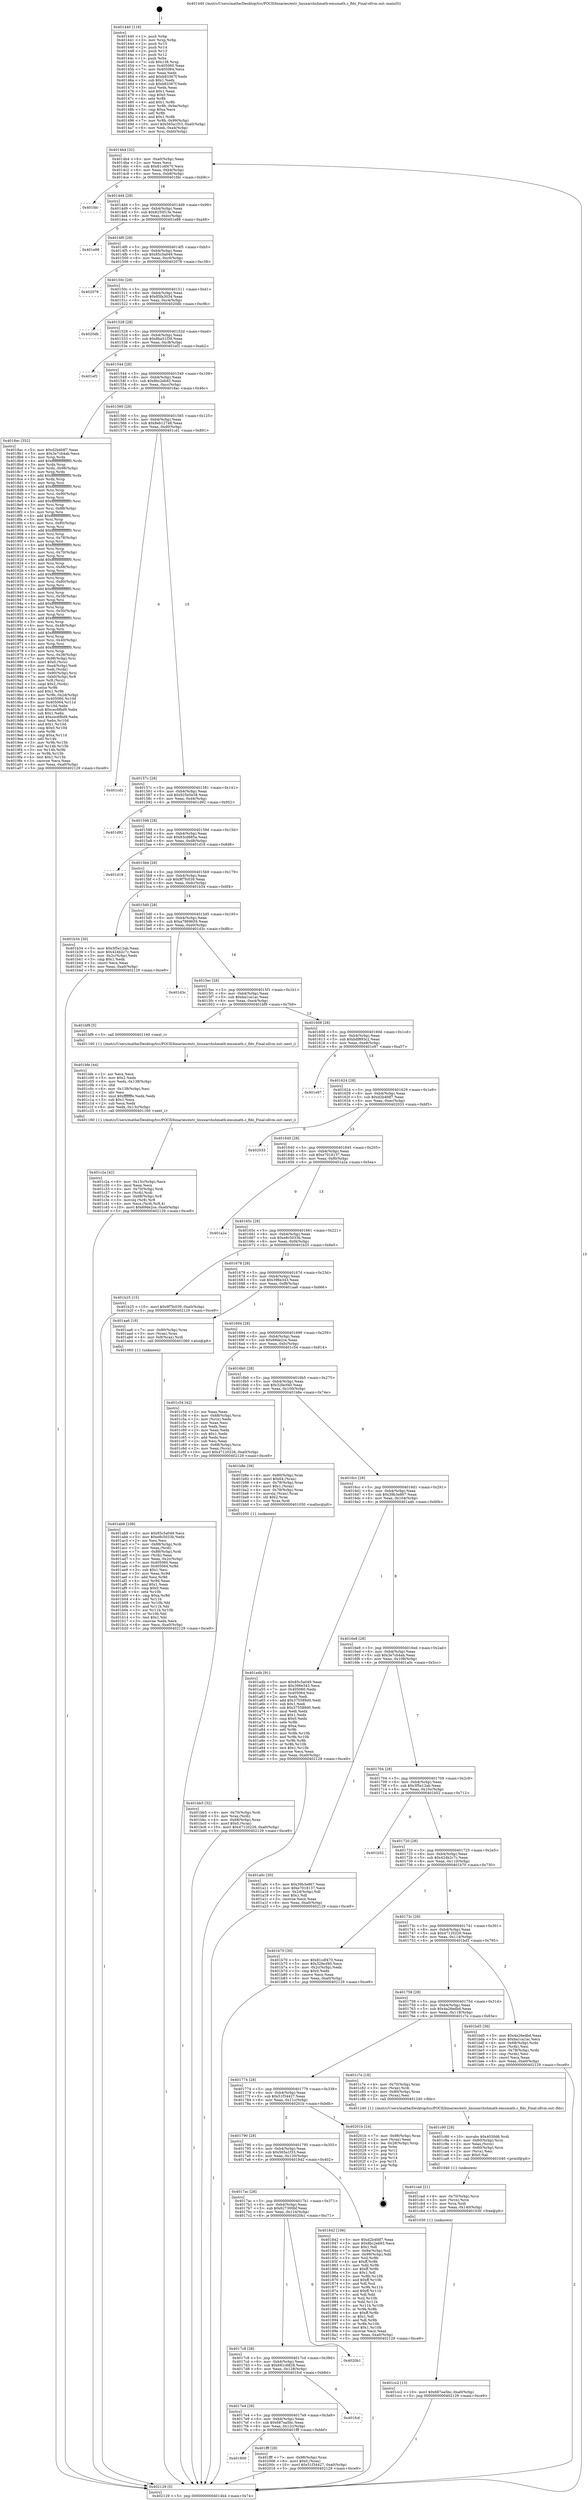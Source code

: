 digraph "0x401440" {
  label = "0x401440 (/mnt/c/Users/mathe/Desktop/tcc/POCII/binaries/extr_linuxarchshmath-emumath.c_flds_Final-ollvm.out::main(0))"
  labelloc = "t"
  node[shape=record]

  Entry [label="",width=0.3,height=0.3,shape=circle,fillcolor=black,style=filled]
  "0x4014b4" [label="{
     0x4014b4 [32]\l
     | [instrs]\l
     &nbsp;&nbsp;0x4014b4 \<+6\>: mov -0xa0(%rbp),%eax\l
     &nbsp;&nbsp;0x4014ba \<+2\>: mov %eax,%ecx\l
     &nbsp;&nbsp;0x4014bc \<+6\>: sub $0x81cdf470,%ecx\l
     &nbsp;&nbsp;0x4014c2 \<+6\>: mov %eax,-0xb4(%rbp)\l
     &nbsp;&nbsp;0x4014c8 \<+6\>: mov %ecx,-0xb8(%rbp)\l
     &nbsp;&nbsp;0x4014ce \<+6\>: je 0000000000401fdc \<main+0xb9c\>\l
  }"]
  "0x401fdc" [label="{
     0x401fdc\l
  }", style=dashed]
  "0x4014d4" [label="{
     0x4014d4 [28]\l
     | [instrs]\l
     &nbsp;&nbsp;0x4014d4 \<+5\>: jmp 00000000004014d9 \<main+0x99\>\l
     &nbsp;&nbsp;0x4014d9 \<+6\>: mov -0xb4(%rbp),%eax\l
     &nbsp;&nbsp;0x4014df \<+5\>: sub $0x8250f13e,%eax\l
     &nbsp;&nbsp;0x4014e4 \<+6\>: mov %eax,-0xbc(%rbp)\l
     &nbsp;&nbsp;0x4014ea \<+6\>: je 0000000000401e88 \<main+0xa48\>\l
  }"]
  Exit [label="",width=0.3,height=0.3,shape=circle,fillcolor=black,style=filled,peripheries=2]
  "0x401e88" [label="{
     0x401e88\l
  }", style=dashed]
  "0x4014f0" [label="{
     0x4014f0 [28]\l
     | [instrs]\l
     &nbsp;&nbsp;0x4014f0 \<+5\>: jmp 00000000004014f5 \<main+0xb5\>\l
     &nbsp;&nbsp;0x4014f5 \<+6\>: mov -0xb4(%rbp),%eax\l
     &nbsp;&nbsp;0x4014fb \<+5\>: sub $0x85c5a049,%eax\l
     &nbsp;&nbsp;0x401500 \<+6\>: mov %eax,-0xc0(%rbp)\l
     &nbsp;&nbsp;0x401506 \<+6\>: je 0000000000402078 \<main+0xc38\>\l
  }"]
  "0x401800" [label="{
     0x401800\l
  }", style=dashed]
  "0x402078" [label="{
     0x402078\l
  }", style=dashed]
  "0x40150c" [label="{
     0x40150c [28]\l
     | [instrs]\l
     &nbsp;&nbsp;0x40150c \<+5\>: jmp 0000000000401511 \<main+0xd1\>\l
     &nbsp;&nbsp;0x401511 \<+6\>: mov -0xb4(%rbp),%eax\l
     &nbsp;&nbsp;0x401517 \<+5\>: sub $0x85fa3034,%eax\l
     &nbsp;&nbsp;0x40151c \<+6\>: mov %eax,-0xc4(%rbp)\l
     &nbsp;&nbsp;0x401522 \<+6\>: je 00000000004020db \<main+0xc9b\>\l
  }"]
  "0x401fff" [label="{
     0x401fff [28]\l
     | [instrs]\l
     &nbsp;&nbsp;0x401fff \<+7\>: mov -0x98(%rbp),%rax\l
     &nbsp;&nbsp;0x402006 \<+6\>: movl $0x0,(%rax)\l
     &nbsp;&nbsp;0x40200c \<+10\>: movl $0x51f34427,-0xa0(%rbp)\l
     &nbsp;&nbsp;0x402016 \<+5\>: jmp 0000000000402129 \<main+0xce9\>\l
  }"]
  "0x4020db" [label="{
     0x4020db\l
  }", style=dashed]
  "0x401528" [label="{
     0x401528 [28]\l
     | [instrs]\l
     &nbsp;&nbsp;0x401528 \<+5\>: jmp 000000000040152d \<main+0xed\>\l
     &nbsp;&nbsp;0x40152d \<+6\>: mov -0xb4(%rbp),%eax\l
     &nbsp;&nbsp;0x401533 \<+5\>: sub $0x8ba51f39,%eax\l
     &nbsp;&nbsp;0x401538 \<+6\>: mov %eax,-0xc8(%rbp)\l
     &nbsp;&nbsp;0x40153e \<+6\>: je 0000000000401ef2 \<main+0xab2\>\l
  }"]
  "0x4017e4" [label="{
     0x4017e4 [28]\l
     | [instrs]\l
     &nbsp;&nbsp;0x4017e4 \<+5\>: jmp 00000000004017e9 \<main+0x3a9\>\l
     &nbsp;&nbsp;0x4017e9 \<+6\>: mov -0xb4(%rbp),%eax\l
     &nbsp;&nbsp;0x4017ef \<+5\>: sub $0x687ea5bc,%eax\l
     &nbsp;&nbsp;0x4017f4 \<+6\>: mov %eax,-0x12c(%rbp)\l
     &nbsp;&nbsp;0x4017fa \<+6\>: je 0000000000401fff \<main+0xbbf\>\l
  }"]
  "0x401ef2" [label="{
     0x401ef2\l
  }", style=dashed]
  "0x401544" [label="{
     0x401544 [28]\l
     | [instrs]\l
     &nbsp;&nbsp;0x401544 \<+5\>: jmp 0000000000401549 \<main+0x109\>\l
     &nbsp;&nbsp;0x401549 \<+6\>: mov -0xb4(%rbp),%eax\l
     &nbsp;&nbsp;0x40154f \<+5\>: sub $0x8bc2eb93,%eax\l
     &nbsp;&nbsp;0x401554 \<+6\>: mov %eax,-0xcc(%rbp)\l
     &nbsp;&nbsp;0x40155a \<+6\>: je 00000000004018ac \<main+0x46c\>\l
  }"]
  "0x401fcd" [label="{
     0x401fcd\l
  }", style=dashed]
  "0x4018ac" [label="{
     0x4018ac [352]\l
     | [instrs]\l
     &nbsp;&nbsp;0x4018ac \<+5\>: mov $0xd2b4fdf7,%eax\l
     &nbsp;&nbsp;0x4018b1 \<+5\>: mov $0x3e7cb4ab,%ecx\l
     &nbsp;&nbsp;0x4018b6 \<+3\>: mov %rsp,%rdx\l
     &nbsp;&nbsp;0x4018b9 \<+4\>: add $0xfffffffffffffff0,%rdx\l
     &nbsp;&nbsp;0x4018bd \<+3\>: mov %rdx,%rsp\l
     &nbsp;&nbsp;0x4018c0 \<+7\>: mov %rdx,-0x98(%rbp)\l
     &nbsp;&nbsp;0x4018c7 \<+3\>: mov %rsp,%rdx\l
     &nbsp;&nbsp;0x4018ca \<+4\>: add $0xfffffffffffffff0,%rdx\l
     &nbsp;&nbsp;0x4018ce \<+3\>: mov %rdx,%rsp\l
     &nbsp;&nbsp;0x4018d1 \<+3\>: mov %rsp,%rsi\l
     &nbsp;&nbsp;0x4018d4 \<+4\>: add $0xfffffffffffffff0,%rsi\l
     &nbsp;&nbsp;0x4018d8 \<+3\>: mov %rsi,%rsp\l
     &nbsp;&nbsp;0x4018db \<+7\>: mov %rsi,-0x90(%rbp)\l
     &nbsp;&nbsp;0x4018e2 \<+3\>: mov %rsp,%rsi\l
     &nbsp;&nbsp;0x4018e5 \<+4\>: add $0xfffffffffffffff0,%rsi\l
     &nbsp;&nbsp;0x4018e9 \<+3\>: mov %rsi,%rsp\l
     &nbsp;&nbsp;0x4018ec \<+7\>: mov %rsi,-0x88(%rbp)\l
     &nbsp;&nbsp;0x4018f3 \<+3\>: mov %rsp,%rsi\l
     &nbsp;&nbsp;0x4018f6 \<+4\>: add $0xfffffffffffffff0,%rsi\l
     &nbsp;&nbsp;0x4018fa \<+3\>: mov %rsi,%rsp\l
     &nbsp;&nbsp;0x4018fd \<+4\>: mov %rsi,-0x80(%rbp)\l
     &nbsp;&nbsp;0x401901 \<+3\>: mov %rsp,%rsi\l
     &nbsp;&nbsp;0x401904 \<+4\>: add $0xfffffffffffffff0,%rsi\l
     &nbsp;&nbsp;0x401908 \<+3\>: mov %rsi,%rsp\l
     &nbsp;&nbsp;0x40190b \<+4\>: mov %rsi,-0x78(%rbp)\l
     &nbsp;&nbsp;0x40190f \<+3\>: mov %rsp,%rsi\l
     &nbsp;&nbsp;0x401912 \<+4\>: add $0xfffffffffffffff0,%rsi\l
     &nbsp;&nbsp;0x401916 \<+3\>: mov %rsi,%rsp\l
     &nbsp;&nbsp;0x401919 \<+4\>: mov %rsi,-0x70(%rbp)\l
     &nbsp;&nbsp;0x40191d \<+3\>: mov %rsp,%rsi\l
     &nbsp;&nbsp;0x401920 \<+4\>: add $0xfffffffffffffff0,%rsi\l
     &nbsp;&nbsp;0x401924 \<+3\>: mov %rsi,%rsp\l
     &nbsp;&nbsp;0x401927 \<+4\>: mov %rsi,-0x68(%rbp)\l
     &nbsp;&nbsp;0x40192b \<+3\>: mov %rsp,%rsi\l
     &nbsp;&nbsp;0x40192e \<+4\>: add $0xfffffffffffffff0,%rsi\l
     &nbsp;&nbsp;0x401932 \<+3\>: mov %rsi,%rsp\l
     &nbsp;&nbsp;0x401935 \<+4\>: mov %rsi,-0x60(%rbp)\l
     &nbsp;&nbsp;0x401939 \<+3\>: mov %rsp,%rsi\l
     &nbsp;&nbsp;0x40193c \<+4\>: add $0xfffffffffffffff0,%rsi\l
     &nbsp;&nbsp;0x401940 \<+3\>: mov %rsi,%rsp\l
     &nbsp;&nbsp;0x401943 \<+4\>: mov %rsi,-0x58(%rbp)\l
     &nbsp;&nbsp;0x401947 \<+3\>: mov %rsp,%rsi\l
     &nbsp;&nbsp;0x40194a \<+4\>: add $0xfffffffffffffff0,%rsi\l
     &nbsp;&nbsp;0x40194e \<+3\>: mov %rsi,%rsp\l
     &nbsp;&nbsp;0x401951 \<+4\>: mov %rsi,-0x50(%rbp)\l
     &nbsp;&nbsp;0x401955 \<+3\>: mov %rsp,%rsi\l
     &nbsp;&nbsp;0x401958 \<+4\>: add $0xfffffffffffffff0,%rsi\l
     &nbsp;&nbsp;0x40195c \<+3\>: mov %rsi,%rsp\l
     &nbsp;&nbsp;0x40195f \<+4\>: mov %rsi,-0x48(%rbp)\l
     &nbsp;&nbsp;0x401963 \<+3\>: mov %rsp,%rsi\l
     &nbsp;&nbsp;0x401966 \<+4\>: add $0xfffffffffffffff0,%rsi\l
     &nbsp;&nbsp;0x40196a \<+3\>: mov %rsi,%rsp\l
     &nbsp;&nbsp;0x40196d \<+4\>: mov %rsi,-0x40(%rbp)\l
     &nbsp;&nbsp;0x401971 \<+3\>: mov %rsp,%rsi\l
     &nbsp;&nbsp;0x401974 \<+4\>: add $0xfffffffffffffff0,%rsi\l
     &nbsp;&nbsp;0x401978 \<+3\>: mov %rsi,%rsp\l
     &nbsp;&nbsp;0x40197b \<+4\>: mov %rsi,-0x38(%rbp)\l
     &nbsp;&nbsp;0x40197f \<+7\>: mov -0x98(%rbp),%rsi\l
     &nbsp;&nbsp;0x401986 \<+6\>: movl $0x0,(%rsi)\l
     &nbsp;&nbsp;0x40198c \<+6\>: mov -0xa4(%rbp),%edi\l
     &nbsp;&nbsp;0x401992 \<+2\>: mov %edi,(%rdx)\l
     &nbsp;&nbsp;0x401994 \<+7\>: mov -0x90(%rbp),%rsi\l
     &nbsp;&nbsp;0x40199b \<+7\>: mov -0xb0(%rbp),%r8\l
     &nbsp;&nbsp;0x4019a2 \<+3\>: mov %r8,(%rsi)\l
     &nbsp;&nbsp;0x4019a5 \<+3\>: cmpl $0x2,(%rdx)\l
     &nbsp;&nbsp;0x4019a8 \<+4\>: setne %r9b\l
     &nbsp;&nbsp;0x4019ac \<+4\>: and $0x1,%r9b\l
     &nbsp;&nbsp;0x4019b0 \<+4\>: mov %r9b,-0x2d(%rbp)\l
     &nbsp;&nbsp;0x4019b4 \<+8\>: mov 0x405060,%r10d\l
     &nbsp;&nbsp;0x4019bc \<+8\>: mov 0x405064,%r11d\l
     &nbsp;&nbsp;0x4019c4 \<+3\>: mov %r10d,%ebx\l
     &nbsp;&nbsp;0x4019c7 \<+6\>: sub $0xcec6fbd9,%ebx\l
     &nbsp;&nbsp;0x4019cd \<+3\>: sub $0x1,%ebx\l
     &nbsp;&nbsp;0x4019d0 \<+6\>: add $0xcec6fbd9,%ebx\l
     &nbsp;&nbsp;0x4019d6 \<+4\>: imul %ebx,%r10d\l
     &nbsp;&nbsp;0x4019da \<+4\>: and $0x1,%r10d\l
     &nbsp;&nbsp;0x4019de \<+4\>: cmp $0x0,%r10d\l
     &nbsp;&nbsp;0x4019e2 \<+4\>: sete %r9b\l
     &nbsp;&nbsp;0x4019e6 \<+4\>: cmp $0xa,%r11d\l
     &nbsp;&nbsp;0x4019ea \<+4\>: setl %r14b\l
     &nbsp;&nbsp;0x4019ee \<+3\>: mov %r9b,%r15b\l
     &nbsp;&nbsp;0x4019f1 \<+3\>: and %r14b,%r15b\l
     &nbsp;&nbsp;0x4019f4 \<+3\>: xor %r14b,%r9b\l
     &nbsp;&nbsp;0x4019f7 \<+3\>: or %r9b,%r15b\l
     &nbsp;&nbsp;0x4019fa \<+4\>: test $0x1,%r15b\l
     &nbsp;&nbsp;0x4019fe \<+3\>: cmovne %ecx,%eax\l
     &nbsp;&nbsp;0x401a01 \<+6\>: mov %eax,-0xa0(%rbp)\l
     &nbsp;&nbsp;0x401a07 \<+5\>: jmp 0000000000402129 \<main+0xce9\>\l
  }"]
  "0x401560" [label="{
     0x401560 [28]\l
     | [instrs]\l
     &nbsp;&nbsp;0x401560 \<+5\>: jmp 0000000000401565 \<main+0x125\>\l
     &nbsp;&nbsp;0x401565 \<+6\>: mov -0xb4(%rbp),%eax\l
     &nbsp;&nbsp;0x40156b \<+5\>: sub $0x8eb12748,%eax\l
     &nbsp;&nbsp;0x401570 \<+6\>: mov %eax,-0xd0(%rbp)\l
     &nbsp;&nbsp;0x401576 \<+6\>: je 0000000000401cd1 \<main+0x891\>\l
  }"]
  "0x4017c8" [label="{
     0x4017c8 [28]\l
     | [instrs]\l
     &nbsp;&nbsp;0x4017c8 \<+5\>: jmp 00000000004017cd \<main+0x38d\>\l
     &nbsp;&nbsp;0x4017cd \<+6\>: mov -0xb4(%rbp),%eax\l
     &nbsp;&nbsp;0x4017d3 \<+5\>: sub $0x681c6828,%eax\l
     &nbsp;&nbsp;0x4017d8 \<+6\>: mov %eax,-0x128(%rbp)\l
     &nbsp;&nbsp;0x4017de \<+6\>: je 0000000000401fcd \<main+0xb8d\>\l
  }"]
  "0x401cd1" [label="{
     0x401cd1\l
  }", style=dashed]
  "0x40157c" [label="{
     0x40157c [28]\l
     | [instrs]\l
     &nbsp;&nbsp;0x40157c \<+5\>: jmp 0000000000401581 \<main+0x141\>\l
     &nbsp;&nbsp;0x401581 \<+6\>: mov -0xb4(%rbp),%eax\l
     &nbsp;&nbsp;0x401587 \<+5\>: sub $0x925e5e38,%eax\l
     &nbsp;&nbsp;0x40158c \<+6\>: mov %eax,-0xd4(%rbp)\l
     &nbsp;&nbsp;0x401592 \<+6\>: je 0000000000401d92 \<main+0x952\>\l
  }"]
  "0x4020b1" [label="{
     0x4020b1\l
  }", style=dashed]
  "0x401d92" [label="{
     0x401d92\l
  }", style=dashed]
  "0x401598" [label="{
     0x401598 [28]\l
     | [instrs]\l
     &nbsp;&nbsp;0x401598 \<+5\>: jmp 000000000040159d \<main+0x15d\>\l
     &nbsp;&nbsp;0x40159d \<+6\>: mov -0xb4(%rbp),%eax\l
     &nbsp;&nbsp;0x4015a3 \<+5\>: sub $0x93cd885a,%eax\l
     &nbsp;&nbsp;0x4015a8 \<+6\>: mov %eax,-0xd8(%rbp)\l
     &nbsp;&nbsp;0x4015ae \<+6\>: je 0000000000401d18 \<main+0x8d8\>\l
  }"]
  "0x401cc2" [label="{
     0x401cc2 [15]\l
     | [instrs]\l
     &nbsp;&nbsp;0x401cc2 \<+10\>: movl $0x687ea5bc,-0xa0(%rbp)\l
     &nbsp;&nbsp;0x401ccc \<+5\>: jmp 0000000000402129 \<main+0xce9\>\l
  }"]
  "0x401d18" [label="{
     0x401d18\l
  }", style=dashed]
  "0x4015b4" [label="{
     0x4015b4 [28]\l
     | [instrs]\l
     &nbsp;&nbsp;0x4015b4 \<+5\>: jmp 00000000004015b9 \<main+0x179\>\l
     &nbsp;&nbsp;0x4015b9 \<+6\>: mov -0xb4(%rbp),%eax\l
     &nbsp;&nbsp;0x4015bf \<+5\>: sub $0x9f7fc039,%eax\l
     &nbsp;&nbsp;0x4015c4 \<+6\>: mov %eax,-0xdc(%rbp)\l
     &nbsp;&nbsp;0x4015ca \<+6\>: je 0000000000401b34 \<main+0x6f4\>\l
  }"]
  "0x401cad" [label="{
     0x401cad [21]\l
     | [instrs]\l
     &nbsp;&nbsp;0x401cad \<+4\>: mov -0x70(%rbp),%rcx\l
     &nbsp;&nbsp;0x401cb1 \<+3\>: mov (%rcx),%rcx\l
     &nbsp;&nbsp;0x401cb4 \<+3\>: mov %rcx,%rdi\l
     &nbsp;&nbsp;0x401cb7 \<+6\>: mov %eax,-0x140(%rbp)\l
     &nbsp;&nbsp;0x401cbd \<+5\>: call 0000000000401030 \<free@plt\>\l
     | [calls]\l
     &nbsp;&nbsp;0x401030 \{1\} (unknown)\l
  }"]
  "0x401b34" [label="{
     0x401b34 [30]\l
     | [instrs]\l
     &nbsp;&nbsp;0x401b34 \<+5\>: mov $0x3f5e12ab,%eax\l
     &nbsp;&nbsp;0x401b39 \<+5\>: mov $0x424b2c7c,%ecx\l
     &nbsp;&nbsp;0x401b3e \<+3\>: mov -0x2c(%rbp),%edx\l
     &nbsp;&nbsp;0x401b41 \<+3\>: cmp $0x1,%edx\l
     &nbsp;&nbsp;0x401b44 \<+3\>: cmovl %ecx,%eax\l
     &nbsp;&nbsp;0x401b47 \<+6\>: mov %eax,-0xa0(%rbp)\l
     &nbsp;&nbsp;0x401b4d \<+5\>: jmp 0000000000402129 \<main+0xce9\>\l
  }"]
  "0x4015d0" [label="{
     0x4015d0 [28]\l
     | [instrs]\l
     &nbsp;&nbsp;0x4015d0 \<+5\>: jmp 00000000004015d5 \<main+0x195\>\l
     &nbsp;&nbsp;0x4015d5 \<+6\>: mov -0xb4(%rbp),%eax\l
     &nbsp;&nbsp;0x4015db \<+5\>: sub $0xa7869659,%eax\l
     &nbsp;&nbsp;0x4015e0 \<+6\>: mov %eax,-0xe0(%rbp)\l
     &nbsp;&nbsp;0x4015e6 \<+6\>: je 0000000000401d3c \<main+0x8fc\>\l
  }"]
  "0x401c90" [label="{
     0x401c90 [29]\l
     | [instrs]\l
     &nbsp;&nbsp;0x401c90 \<+10\>: movabs $0x4030d6,%rdi\l
     &nbsp;&nbsp;0x401c9a \<+4\>: mov -0x60(%rbp),%rcx\l
     &nbsp;&nbsp;0x401c9e \<+2\>: mov %eax,(%rcx)\l
     &nbsp;&nbsp;0x401ca0 \<+4\>: mov -0x60(%rbp),%rcx\l
     &nbsp;&nbsp;0x401ca4 \<+2\>: mov (%rcx),%esi\l
     &nbsp;&nbsp;0x401ca6 \<+2\>: mov $0x0,%al\l
     &nbsp;&nbsp;0x401ca8 \<+5\>: call 0000000000401040 \<printf@plt\>\l
     | [calls]\l
     &nbsp;&nbsp;0x401040 \{1\} (unknown)\l
  }"]
  "0x401d3c" [label="{
     0x401d3c\l
  }", style=dashed]
  "0x4015ec" [label="{
     0x4015ec [28]\l
     | [instrs]\l
     &nbsp;&nbsp;0x4015ec \<+5\>: jmp 00000000004015f1 \<main+0x1b1\>\l
     &nbsp;&nbsp;0x4015f1 \<+6\>: mov -0xb4(%rbp),%eax\l
     &nbsp;&nbsp;0x4015f7 \<+5\>: sub $0xba1ca1ac,%eax\l
     &nbsp;&nbsp;0x4015fc \<+6\>: mov %eax,-0xe4(%rbp)\l
     &nbsp;&nbsp;0x401602 \<+6\>: je 0000000000401bf9 \<main+0x7b9\>\l
  }"]
  "0x401c2a" [label="{
     0x401c2a [42]\l
     | [instrs]\l
     &nbsp;&nbsp;0x401c2a \<+6\>: mov -0x13c(%rbp),%ecx\l
     &nbsp;&nbsp;0x401c30 \<+3\>: imul %eax,%ecx\l
     &nbsp;&nbsp;0x401c33 \<+4\>: mov -0x70(%rbp),%rdi\l
     &nbsp;&nbsp;0x401c37 \<+3\>: mov (%rdi),%rdi\l
     &nbsp;&nbsp;0x401c3a \<+4\>: mov -0x68(%rbp),%r8\l
     &nbsp;&nbsp;0x401c3e \<+3\>: movslq (%r8),%r8\l
     &nbsp;&nbsp;0x401c41 \<+4\>: mov %ecx,(%rdi,%r8,4)\l
     &nbsp;&nbsp;0x401c45 \<+10\>: movl $0x69de2ce,-0xa0(%rbp)\l
     &nbsp;&nbsp;0x401c4f \<+5\>: jmp 0000000000402129 \<main+0xce9\>\l
  }"]
  "0x401bf9" [label="{
     0x401bf9 [5]\l
     | [instrs]\l
     &nbsp;&nbsp;0x401bf9 \<+5\>: call 0000000000401160 \<next_i\>\l
     | [calls]\l
     &nbsp;&nbsp;0x401160 \{1\} (/mnt/c/Users/mathe/Desktop/tcc/POCII/binaries/extr_linuxarchshmath-emumath.c_flds_Final-ollvm.out::next_i)\l
  }"]
  "0x401608" [label="{
     0x401608 [28]\l
     | [instrs]\l
     &nbsp;&nbsp;0x401608 \<+5\>: jmp 000000000040160d \<main+0x1cd\>\l
     &nbsp;&nbsp;0x40160d \<+6\>: mov -0xb4(%rbp),%eax\l
     &nbsp;&nbsp;0x401613 \<+5\>: sub $0xbdf893c2,%eax\l
     &nbsp;&nbsp;0x401618 \<+6\>: mov %eax,-0xe8(%rbp)\l
     &nbsp;&nbsp;0x40161e \<+6\>: je 0000000000401e97 \<main+0xa57\>\l
  }"]
  "0x401bfe" [label="{
     0x401bfe [44]\l
     | [instrs]\l
     &nbsp;&nbsp;0x401bfe \<+2\>: xor %ecx,%ecx\l
     &nbsp;&nbsp;0x401c00 \<+5\>: mov $0x2,%edx\l
     &nbsp;&nbsp;0x401c05 \<+6\>: mov %edx,-0x138(%rbp)\l
     &nbsp;&nbsp;0x401c0b \<+1\>: cltd\l
     &nbsp;&nbsp;0x401c0c \<+6\>: mov -0x138(%rbp),%esi\l
     &nbsp;&nbsp;0x401c12 \<+2\>: idiv %esi\l
     &nbsp;&nbsp;0x401c14 \<+6\>: imul $0xfffffffe,%edx,%edx\l
     &nbsp;&nbsp;0x401c1a \<+3\>: sub $0x1,%ecx\l
     &nbsp;&nbsp;0x401c1d \<+2\>: sub %ecx,%edx\l
     &nbsp;&nbsp;0x401c1f \<+6\>: mov %edx,-0x13c(%rbp)\l
     &nbsp;&nbsp;0x401c25 \<+5\>: call 0000000000401160 \<next_i\>\l
     | [calls]\l
     &nbsp;&nbsp;0x401160 \{1\} (/mnt/c/Users/mathe/Desktop/tcc/POCII/binaries/extr_linuxarchshmath-emumath.c_flds_Final-ollvm.out::next_i)\l
  }"]
  "0x401e97" [label="{
     0x401e97\l
  }", style=dashed]
  "0x401624" [label="{
     0x401624 [28]\l
     | [instrs]\l
     &nbsp;&nbsp;0x401624 \<+5\>: jmp 0000000000401629 \<main+0x1e9\>\l
     &nbsp;&nbsp;0x401629 \<+6\>: mov -0xb4(%rbp),%eax\l
     &nbsp;&nbsp;0x40162f \<+5\>: sub $0xd2b4fdf7,%eax\l
     &nbsp;&nbsp;0x401634 \<+6\>: mov %eax,-0xec(%rbp)\l
     &nbsp;&nbsp;0x40163a \<+6\>: je 0000000000402033 \<main+0xbf3\>\l
  }"]
  "0x401bb5" [label="{
     0x401bb5 [32]\l
     | [instrs]\l
     &nbsp;&nbsp;0x401bb5 \<+4\>: mov -0x70(%rbp),%rdi\l
     &nbsp;&nbsp;0x401bb9 \<+3\>: mov %rax,(%rdi)\l
     &nbsp;&nbsp;0x401bbc \<+4\>: mov -0x68(%rbp),%rax\l
     &nbsp;&nbsp;0x401bc0 \<+6\>: movl $0x0,(%rax)\l
     &nbsp;&nbsp;0x401bc6 \<+10\>: movl $0x47120226,-0xa0(%rbp)\l
     &nbsp;&nbsp;0x401bd0 \<+5\>: jmp 0000000000402129 \<main+0xce9\>\l
  }"]
  "0x402033" [label="{
     0x402033\l
  }", style=dashed]
  "0x401640" [label="{
     0x401640 [28]\l
     | [instrs]\l
     &nbsp;&nbsp;0x401640 \<+5\>: jmp 0000000000401645 \<main+0x205\>\l
     &nbsp;&nbsp;0x401645 \<+6\>: mov -0xb4(%rbp),%eax\l
     &nbsp;&nbsp;0x40164b \<+5\>: sub $0xe7018137,%eax\l
     &nbsp;&nbsp;0x401650 \<+6\>: mov %eax,-0xf0(%rbp)\l
     &nbsp;&nbsp;0x401656 \<+6\>: je 0000000000401a2a \<main+0x5ea\>\l
  }"]
  "0x401ab9" [label="{
     0x401ab9 [108]\l
     | [instrs]\l
     &nbsp;&nbsp;0x401ab9 \<+5\>: mov $0x85c5a049,%ecx\l
     &nbsp;&nbsp;0x401abe \<+5\>: mov $0xe8c5033b,%edx\l
     &nbsp;&nbsp;0x401ac3 \<+2\>: xor %esi,%esi\l
     &nbsp;&nbsp;0x401ac5 \<+7\>: mov -0x88(%rbp),%rdi\l
     &nbsp;&nbsp;0x401acc \<+2\>: mov %eax,(%rdi)\l
     &nbsp;&nbsp;0x401ace \<+7\>: mov -0x88(%rbp),%rdi\l
     &nbsp;&nbsp;0x401ad5 \<+2\>: mov (%rdi),%eax\l
     &nbsp;&nbsp;0x401ad7 \<+3\>: mov %eax,-0x2c(%rbp)\l
     &nbsp;&nbsp;0x401ada \<+7\>: mov 0x405060,%eax\l
     &nbsp;&nbsp;0x401ae1 \<+8\>: mov 0x405064,%r8d\l
     &nbsp;&nbsp;0x401ae9 \<+3\>: sub $0x1,%esi\l
     &nbsp;&nbsp;0x401aec \<+3\>: mov %eax,%r9d\l
     &nbsp;&nbsp;0x401aef \<+3\>: add %esi,%r9d\l
     &nbsp;&nbsp;0x401af2 \<+4\>: imul %r9d,%eax\l
     &nbsp;&nbsp;0x401af6 \<+3\>: and $0x1,%eax\l
     &nbsp;&nbsp;0x401af9 \<+3\>: cmp $0x0,%eax\l
     &nbsp;&nbsp;0x401afc \<+4\>: sete %r10b\l
     &nbsp;&nbsp;0x401b00 \<+4\>: cmp $0xa,%r8d\l
     &nbsp;&nbsp;0x401b04 \<+4\>: setl %r11b\l
     &nbsp;&nbsp;0x401b08 \<+3\>: mov %r10b,%bl\l
     &nbsp;&nbsp;0x401b0b \<+3\>: and %r11b,%bl\l
     &nbsp;&nbsp;0x401b0e \<+3\>: xor %r11b,%r10b\l
     &nbsp;&nbsp;0x401b11 \<+3\>: or %r10b,%bl\l
     &nbsp;&nbsp;0x401b14 \<+3\>: test $0x1,%bl\l
     &nbsp;&nbsp;0x401b17 \<+3\>: cmovne %edx,%ecx\l
     &nbsp;&nbsp;0x401b1a \<+6\>: mov %ecx,-0xa0(%rbp)\l
     &nbsp;&nbsp;0x401b20 \<+5\>: jmp 0000000000402129 \<main+0xce9\>\l
  }"]
  "0x401a2a" [label="{
     0x401a2a\l
  }", style=dashed]
  "0x40165c" [label="{
     0x40165c [28]\l
     | [instrs]\l
     &nbsp;&nbsp;0x40165c \<+5\>: jmp 0000000000401661 \<main+0x221\>\l
     &nbsp;&nbsp;0x401661 \<+6\>: mov -0xb4(%rbp),%eax\l
     &nbsp;&nbsp;0x401667 \<+5\>: sub $0xe8c5033b,%eax\l
     &nbsp;&nbsp;0x40166c \<+6\>: mov %eax,-0xf4(%rbp)\l
     &nbsp;&nbsp;0x401672 \<+6\>: je 0000000000401b25 \<main+0x6e5\>\l
  }"]
  "0x401440" [label="{
     0x401440 [116]\l
     | [instrs]\l
     &nbsp;&nbsp;0x401440 \<+1\>: push %rbp\l
     &nbsp;&nbsp;0x401441 \<+3\>: mov %rsp,%rbp\l
     &nbsp;&nbsp;0x401444 \<+2\>: push %r15\l
     &nbsp;&nbsp;0x401446 \<+2\>: push %r14\l
     &nbsp;&nbsp;0x401448 \<+2\>: push %r13\l
     &nbsp;&nbsp;0x40144a \<+2\>: push %r12\l
     &nbsp;&nbsp;0x40144c \<+1\>: push %rbx\l
     &nbsp;&nbsp;0x40144d \<+7\>: sub $0x138,%rsp\l
     &nbsp;&nbsp;0x401454 \<+7\>: mov 0x405060,%eax\l
     &nbsp;&nbsp;0x40145b \<+7\>: mov 0x405064,%ecx\l
     &nbsp;&nbsp;0x401462 \<+2\>: mov %eax,%edx\l
     &nbsp;&nbsp;0x401464 \<+6\>: add $0xb83367f,%edx\l
     &nbsp;&nbsp;0x40146a \<+3\>: sub $0x1,%edx\l
     &nbsp;&nbsp;0x40146d \<+6\>: sub $0xb83367f,%edx\l
     &nbsp;&nbsp;0x401473 \<+3\>: imul %edx,%eax\l
     &nbsp;&nbsp;0x401476 \<+3\>: and $0x1,%eax\l
     &nbsp;&nbsp;0x401479 \<+3\>: cmp $0x0,%eax\l
     &nbsp;&nbsp;0x40147c \<+4\>: sete %r8b\l
     &nbsp;&nbsp;0x401480 \<+4\>: and $0x1,%r8b\l
     &nbsp;&nbsp;0x401484 \<+7\>: mov %r8b,-0x9a(%rbp)\l
     &nbsp;&nbsp;0x40148b \<+3\>: cmp $0xa,%ecx\l
     &nbsp;&nbsp;0x40148e \<+4\>: setl %r8b\l
     &nbsp;&nbsp;0x401492 \<+4\>: and $0x1,%r8b\l
     &nbsp;&nbsp;0x401496 \<+7\>: mov %r8b,-0x99(%rbp)\l
     &nbsp;&nbsp;0x40149d \<+10\>: movl $0x565a1f33,-0xa0(%rbp)\l
     &nbsp;&nbsp;0x4014a7 \<+6\>: mov %edi,-0xa4(%rbp)\l
     &nbsp;&nbsp;0x4014ad \<+7\>: mov %rsi,-0xb0(%rbp)\l
  }"]
  "0x401b25" [label="{
     0x401b25 [15]\l
     | [instrs]\l
     &nbsp;&nbsp;0x401b25 \<+10\>: movl $0x9f7fc039,-0xa0(%rbp)\l
     &nbsp;&nbsp;0x401b2f \<+5\>: jmp 0000000000402129 \<main+0xce9\>\l
  }"]
  "0x401678" [label="{
     0x401678 [28]\l
     | [instrs]\l
     &nbsp;&nbsp;0x401678 \<+5\>: jmp 000000000040167d \<main+0x23d\>\l
     &nbsp;&nbsp;0x40167d \<+6\>: mov -0xb4(%rbp),%eax\l
     &nbsp;&nbsp;0x401683 \<+5\>: sub $0x396e343,%eax\l
     &nbsp;&nbsp;0x401688 \<+6\>: mov %eax,-0xf8(%rbp)\l
     &nbsp;&nbsp;0x40168e \<+6\>: je 0000000000401aa6 \<main+0x666\>\l
  }"]
  "0x402129" [label="{
     0x402129 [5]\l
     | [instrs]\l
     &nbsp;&nbsp;0x402129 \<+5\>: jmp 00000000004014b4 \<main+0x74\>\l
  }"]
  "0x401aa6" [label="{
     0x401aa6 [19]\l
     | [instrs]\l
     &nbsp;&nbsp;0x401aa6 \<+7\>: mov -0x90(%rbp),%rax\l
     &nbsp;&nbsp;0x401aad \<+3\>: mov (%rax),%rax\l
     &nbsp;&nbsp;0x401ab0 \<+4\>: mov 0x8(%rax),%rdi\l
     &nbsp;&nbsp;0x401ab4 \<+5\>: call 0000000000401060 \<atoi@plt\>\l
     | [calls]\l
     &nbsp;&nbsp;0x401060 \{1\} (unknown)\l
  }"]
  "0x401694" [label="{
     0x401694 [28]\l
     | [instrs]\l
     &nbsp;&nbsp;0x401694 \<+5\>: jmp 0000000000401699 \<main+0x259\>\l
     &nbsp;&nbsp;0x401699 \<+6\>: mov -0xb4(%rbp),%eax\l
     &nbsp;&nbsp;0x40169f \<+5\>: sub $0x69de2ce,%eax\l
     &nbsp;&nbsp;0x4016a4 \<+6\>: mov %eax,-0xfc(%rbp)\l
     &nbsp;&nbsp;0x4016aa \<+6\>: je 0000000000401c54 \<main+0x814\>\l
  }"]
  "0x4017ac" [label="{
     0x4017ac [28]\l
     | [instrs]\l
     &nbsp;&nbsp;0x4017ac \<+5\>: jmp 00000000004017b1 \<main+0x371\>\l
     &nbsp;&nbsp;0x4017b1 \<+6\>: mov -0xb4(%rbp),%eax\l
     &nbsp;&nbsp;0x4017b7 \<+5\>: sub $0x627300bf,%eax\l
     &nbsp;&nbsp;0x4017bc \<+6\>: mov %eax,-0x124(%rbp)\l
     &nbsp;&nbsp;0x4017c2 \<+6\>: je 00000000004020b1 \<main+0xc71\>\l
  }"]
  "0x401c54" [label="{
     0x401c54 [42]\l
     | [instrs]\l
     &nbsp;&nbsp;0x401c54 \<+2\>: xor %eax,%eax\l
     &nbsp;&nbsp;0x401c56 \<+4\>: mov -0x68(%rbp),%rcx\l
     &nbsp;&nbsp;0x401c5a \<+2\>: mov (%rcx),%edx\l
     &nbsp;&nbsp;0x401c5c \<+2\>: mov %eax,%esi\l
     &nbsp;&nbsp;0x401c5e \<+2\>: sub %edx,%esi\l
     &nbsp;&nbsp;0x401c60 \<+2\>: mov %eax,%edx\l
     &nbsp;&nbsp;0x401c62 \<+3\>: sub $0x1,%edx\l
     &nbsp;&nbsp;0x401c65 \<+2\>: add %edx,%esi\l
     &nbsp;&nbsp;0x401c67 \<+2\>: sub %esi,%eax\l
     &nbsp;&nbsp;0x401c69 \<+4\>: mov -0x68(%rbp),%rcx\l
     &nbsp;&nbsp;0x401c6d \<+2\>: mov %eax,(%rcx)\l
     &nbsp;&nbsp;0x401c6f \<+10\>: movl $0x47120226,-0xa0(%rbp)\l
     &nbsp;&nbsp;0x401c79 \<+5\>: jmp 0000000000402129 \<main+0xce9\>\l
  }"]
  "0x4016b0" [label="{
     0x4016b0 [28]\l
     | [instrs]\l
     &nbsp;&nbsp;0x4016b0 \<+5\>: jmp 00000000004016b5 \<main+0x275\>\l
     &nbsp;&nbsp;0x4016b5 \<+6\>: mov -0xb4(%rbp),%eax\l
     &nbsp;&nbsp;0x4016bb \<+5\>: sub $0x32fecf40,%eax\l
     &nbsp;&nbsp;0x4016c0 \<+6\>: mov %eax,-0x100(%rbp)\l
     &nbsp;&nbsp;0x4016c6 \<+6\>: je 0000000000401b8e \<main+0x74e\>\l
  }"]
  "0x401842" [label="{
     0x401842 [106]\l
     | [instrs]\l
     &nbsp;&nbsp;0x401842 \<+5\>: mov $0xd2b4fdf7,%eax\l
     &nbsp;&nbsp;0x401847 \<+5\>: mov $0x8bc2eb93,%ecx\l
     &nbsp;&nbsp;0x40184c \<+2\>: mov $0x1,%dl\l
     &nbsp;&nbsp;0x40184e \<+7\>: mov -0x9a(%rbp),%sil\l
     &nbsp;&nbsp;0x401855 \<+7\>: mov -0x99(%rbp),%dil\l
     &nbsp;&nbsp;0x40185c \<+3\>: mov %sil,%r8b\l
     &nbsp;&nbsp;0x40185f \<+4\>: xor $0xff,%r8b\l
     &nbsp;&nbsp;0x401863 \<+3\>: mov %dil,%r9b\l
     &nbsp;&nbsp;0x401866 \<+4\>: xor $0xff,%r9b\l
     &nbsp;&nbsp;0x40186a \<+3\>: xor $0x1,%dl\l
     &nbsp;&nbsp;0x40186d \<+3\>: mov %r8b,%r10b\l
     &nbsp;&nbsp;0x401870 \<+4\>: and $0xff,%r10b\l
     &nbsp;&nbsp;0x401874 \<+3\>: and %dl,%sil\l
     &nbsp;&nbsp;0x401877 \<+3\>: mov %r9b,%r11b\l
     &nbsp;&nbsp;0x40187a \<+4\>: and $0xff,%r11b\l
     &nbsp;&nbsp;0x40187e \<+3\>: and %dl,%dil\l
     &nbsp;&nbsp;0x401881 \<+3\>: or %sil,%r10b\l
     &nbsp;&nbsp;0x401884 \<+3\>: or %dil,%r11b\l
     &nbsp;&nbsp;0x401887 \<+3\>: xor %r11b,%r10b\l
     &nbsp;&nbsp;0x40188a \<+3\>: or %r9b,%r8b\l
     &nbsp;&nbsp;0x40188d \<+4\>: xor $0xff,%r8b\l
     &nbsp;&nbsp;0x401891 \<+3\>: or $0x1,%dl\l
     &nbsp;&nbsp;0x401894 \<+3\>: and %dl,%r8b\l
     &nbsp;&nbsp;0x401897 \<+3\>: or %r8b,%r10b\l
     &nbsp;&nbsp;0x40189a \<+4\>: test $0x1,%r10b\l
     &nbsp;&nbsp;0x40189e \<+3\>: cmovne %ecx,%eax\l
     &nbsp;&nbsp;0x4018a1 \<+6\>: mov %eax,-0xa0(%rbp)\l
     &nbsp;&nbsp;0x4018a7 \<+5\>: jmp 0000000000402129 \<main+0xce9\>\l
  }"]
  "0x401b8e" [label="{
     0x401b8e [39]\l
     | [instrs]\l
     &nbsp;&nbsp;0x401b8e \<+4\>: mov -0x80(%rbp),%rax\l
     &nbsp;&nbsp;0x401b92 \<+6\>: movl $0x64,(%rax)\l
     &nbsp;&nbsp;0x401b98 \<+4\>: mov -0x78(%rbp),%rax\l
     &nbsp;&nbsp;0x401b9c \<+6\>: movl $0x1,(%rax)\l
     &nbsp;&nbsp;0x401ba2 \<+4\>: mov -0x78(%rbp),%rax\l
     &nbsp;&nbsp;0x401ba6 \<+3\>: movslq (%rax),%rax\l
     &nbsp;&nbsp;0x401ba9 \<+4\>: shl $0x2,%rax\l
     &nbsp;&nbsp;0x401bad \<+3\>: mov %rax,%rdi\l
     &nbsp;&nbsp;0x401bb0 \<+5\>: call 0000000000401050 \<malloc@plt\>\l
     | [calls]\l
     &nbsp;&nbsp;0x401050 \{1\} (unknown)\l
  }"]
  "0x4016cc" [label="{
     0x4016cc [28]\l
     | [instrs]\l
     &nbsp;&nbsp;0x4016cc \<+5\>: jmp 00000000004016d1 \<main+0x291\>\l
     &nbsp;&nbsp;0x4016d1 \<+6\>: mov -0xb4(%rbp),%eax\l
     &nbsp;&nbsp;0x4016d7 \<+5\>: sub $0x39b3e867,%eax\l
     &nbsp;&nbsp;0x4016dc \<+6\>: mov %eax,-0x104(%rbp)\l
     &nbsp;&nbsp;0x4016e2 \<+6\>: je 0000000000401a4b \<main+0x60b\>\l
  }"]
  "0x401790" [label="{
     0x401790 [28]\l
     | [instrs]\l
     &nbsp;&nbsp;0x401790 \<+5\>: jmp 0000000000401795 \<main+0x355\>\l
     &nbsp;&nbsp;0x401795 \<+6\>: mov -0xb4(%rbp),%eax\l
     &nbsp;&nbsp;0x40179b \<+5\>: sub $0x565a1f33,%eax\l
     &nbsp;&nbsp;0x4017a0 \<+6\>: mov %eax,-0x120(%rbp)\l
     &nbsp;&nbsp;0x4017a6 \<+6\>: je 0000000000401842 \<main+0x402\>\l
  }"]
  "0x401a4b" [label="{
     0x401a4b [91]\l
     | [instrs]\l
     &nbsp;&nbsp;0x401a4b \<+5\>: mov $0x85c5a049,%eax\l
     &nbsp;&nbsp;0x401a50 \<+5\>: mov $0x396e343,%ecx\l
     &nbsp;&nbsp;0x401a55 \<+7\>: mov 0x405060,%edx\l
     &nbsp;&nbsp;0x401a5c \<+7\>: mov 0x405064,%esi\l
     &nbsp;&nbsp;0x401a63 \<+2\>: mov %edx,%edi\l
     &nbsp;&nbsp;0x401a65 \<+6\>: add $0x375589d0,%edi\l
     &nbsp;&nbsp;0x401a6b \<+3\>: sub $0x1,%edi\l
     &nbsp;&nbsp;0x401a6e \<+6\>: sub $0x375589d0,%edi\l
     &nbsp;&nbsp;0x401a74 \<+3\>: imul %edi,%edx\l
     &nbsp;&nbsp;0x401a77 \<+3\>: and $0x1,%edx\l
     &nbsp;&nbsp;0x401a7a \<+3\>: cmp $0x0,%edx\l
     &nbsp;&nbsp;0x401a7d \<+4\>: sete %r8b\l
     &nbsp;&nbsp;0x401a81 \<+3\>: cmp $0xa,%esi\l
     &nbsp;&nbsp;0x401a84 \<+4\>: setl %r9b\l
     &nbsp;&nbsp;0x401a88 \<+3\>: mov %r8b,%r10b\l
     &nbsp;&nbsp;0x401a8b \<+3\>: and %r9b,%r10b\l
     &nbsp;&nbsp;0x401a8e \<+3\>: xor %r9b,%r8b\l
     &nbsp;&nbsp;0x401a91 \<+3\>: or %r8b,%r10b\l
     &nbsp;&nbsp;0x401a94 \<+4\>: test $0x1,%r10b\l
     &nbsp;&nbsp;0x401a98 \<+3\>: cmovne %ecx,%eax\l
     &nbsp;&nbsp;0x401a9b \<+6\>: mov %eax,-0xa0(%rbp)\l
     &nbsp;&nbsp;0x401aa1 \<+5\>: jmp 0000000000402129 \<main+0xce9\>\l
  }"]
  "0x4016e8" [label="{
     0x4016e8 [28]\l
     | [instrs]\l
     &nbsp;&nbsp;0x4016e8 \<+5\>: jmp 00000000004016ed \<main+0x2ad\>\l
     &nbsp;&nbsp;0x4016ed \<+6\>: mov -0xb4(%rbp),%eax\l
     &nbsp;&nbsp;0x4016f3 \<+5\>: sub $0x3e7cb4ab,%eax\l
     &nbsp;&nbsp;0x4016f8 \<+6\>: mov %eax,-0x108(%rbp)\l
     &nbsp;&nbsp;0x4016fe \<+6\>: je 0000000000401a0c \<main+0x5cc\>\l
  }"]
  "0x40201b" [label="{
     0x40201b [24]\l
     | [instrs]\l
     &nbsp;&nbsp;0x40201b \<+7\>: mov -0x98(%rbp),%rax\l
     &nbsp;&nbsp;0x402022 \<+2\>: mov (%rax),%eax\l
     &nbsp;&nbsp;0x402024 \<+4\>: lea -0x28(%rbp),%rsp\l
     &nbsp;&nbsp;0x402028 \<+1\>: pop %rbx\l
     &nbsp;&nbsp;0x402029 \<+2\>: pop %r12\l
     &nbsp;&nbsp;0x40202b \<+2\>: pop %r13\l
     &nbsp;&nbsp;0x40202d \<+2\>: pop %r14\l
     &nbsp;&nbsp;0x40202f \<+2\>: pop %r15\l
     &nbsp;&nbsp;0x402031 \<+1\>: pop %rbp\l
     &nbsp;&nbsp;0x402032 \<+1\>: ret\l
  }"]
  "0x401a0c" [label="{
     0x401a0c [30]\l
     | [instrs]\l
     &nbsp;&nbsp;0x401a0c \<+5\>: mov $0x39b3e867,%eax\l
     &nbsp;&nbsp;0x401a11 \<+5\>: mov $0xe7018137,%ecx\l
     &nbsp;&nbsp;0x401a16 \<+3\>: mov -0x2d(%rbp),%dl\l
     &nbsp;&nbsp;0x401a19 \<+3\>: test $0x1,%dl\l
     &nbsp;&nbsp;0x401a1c \<+3\>: cmovne %ecx,%eax\l
     &nbsp;&nbsp;0x401a1f \<+6\>: mov %eax,-0xa0(%rbp)\l
     &nbsp;&nbsp;0x401a25 \<+5\>: jmp 0000000000402129 \<main+0xce9\>\l
  }"]
  "0x401704" [label="{
     0x401704 [28]\l
     | [instrs]\l
     &nbsp;&nbsp;0x401704 \<+5\>: jmp 0000000000401709 \<main+0x2c9\>\l
     &nbsp;&nbsp;0x401709 \<+6\>: mov -0xb4(%rbp),%eax\l
     &nbsp;&nbsp;0x40170f \<+5\>: sub $0x3f5e12ab,%eax\l
     &nbsp;&nbsp;0x401714 \<+6\>: mov %eax,-0x10c(%rbp)\l
     &nbsp;&nbsp;0x40171a \<+6\>: je 0000000000401b52 \<main+0x712\>\l
  }"]
  "0x401774" [label="{
     0x401774 [28]\l
     | [instrs]\l
     &nbsp;&nbsp;0x401774 \<+5\>: jmp 0000000000401779 \<main+0x339\>\l
     &nbsp;&nbsp;0x401779 \<+6\>: mov -0xb4(%rbp),%eax\l
     &nbsp;&nbsp;0x40177f \<+5\>: sub $0x51f34427,%eax\l
     &nbsp;&nbsp;0x401784 \<+6\>: mov %eax,-0x11c(%rbp)\l
     &nbsp;&nbsp;0x40178a \<+6\>: je 000000000040201b \<main+0xbdb\>\l
  }"]
  "0x401b52" [label="{
     0x401b52\l
  }", style=dashed]
  "0x401720" [label="{
     0x401720 [28]\l
     | [instrs]\l
     &nbsp;&nbsp;0x401720 \<+5\>: jmp 0000000000401725 \<main+0x2e5\>\l
     &nbsp;&nbsp;0x401725 \<+6\>: mov -0xb4(%rbp),%eax\l
     &nbsp;&nbsp;0x40172b \<+5\>: sub $0x424b2c7c,%eax\l
     &nbsp;&nbsp;0x401730 \<+6\>: mov %eax,-0x110(%rbp)\l
     &nbsp;&nbsp;0x401736 \<+6\>: je 0000000000401b70 \<main+0x730\>\l
  }"]
  "0x401c7e" [label="{
     0x401c7e [18]\l
     | [instrs]\l
     &nbsp;&nbsp;0x401c7e \<+4\>: mov -0x70(%rbp),%rax\l
     &nbsp;&nbsp;0x401c82 \<+3\>: mov (%rax),%rdi\l
     &nbsp;&nbsp;0x401c85 \<+4\>: mov -0x80(%rbp),%rax\l
     &nbsp;&nbsp;0x401c89 \<+2\>: mov (%rax),%esi\l
     &nbsp;&nbsp;0x401c8b \<+5\>: call 0000000000401240 \<flds\>\l
     | [calls]\l
     &nbsp;&nbsp;0x401240 \{1\} (/mnt/c/Users/mathe/Desktop/tcc/POCII/binaries/extr_linuxarchshmath-emumath.c_flds_Final-ollvm.out::flds)\l
  }"]
  "0x401b70" [label="{
     0x401b70 [30]\l
     | [instrs]\l
     &nbsp;&nbsp;0x401b70 \<+5\>: mov $0x81cdf470,%eax\l
     &nbsp;&nbsp;0x401b75 \<+5\>: mov $0x32fecf40,%ecx\l
     &nbsp;&nbsp;0x401b7a \<+3\>: mov -0x2c(%rbp),%edx\l
     &nbsp;&nbsp;0x401b7d \<+3\>: cmp $0x0,%edx\l
     &nbsp;&nbsp;0x401b80 \<+3\>: cmove %ecx,%eax\l
     &nbsp;&nbsp;0x401b83 \<+6\>: mov %eax,-0xa0(%rbp)\l
     &nbsp;&nbsp;0x401b89 \<+5\>: jmp 0000000000402129 \<main+0xce9\>\l
  }"]
  "0x40173c" [label="{
     0x40173c [28]\l
     | [instrs]\l
     &nbsp;&nbsp;0x40173c \<+5\>: jmp 0000000000401741 \<main+0x301\>\l
     &nbsp;&nbsp;0x401741 \<+6\>: mov -0xb4(%rbp),%eax\l
     &nbsp;&nbsp;0x401747 \<+5\>: sub $0x47120226,%eax\l
     &nbsp;&nbsp;0x40174c \<+6\>: mov %eax,-0x114(%rbp)\l
     &nbsp;&nbsp;0x401752 \<+6\>: je 0000000000401bd5 \<main+0x795\>\l
  }"]
  "0x401758" [label="{
     0x401758 [28]\l
     | [instrs]\l
     &nbsp;&nbsp;0x401758 \<+5\>: jmp 000000000040175d \<main+0x31d\>\l
     &nbsp;&nbsp;0x40175d \<+6\>: mov -0xb4(%rbp),%eax\l
     &nbsp;&nbsp;0x401763 \<+5\>: sub $0x4a26edbd,%eax\l
     &nbsp;&nbsp;0x401768 \<+6\>: mov %eax,-0x118(%rbp)\l
     &nbsp;&nbsp;0x40176e \<+6\>: je 0000000000401c7e \<main+0x83e\>\l
  }"]
  "0x401bd5" [label="{
     0x401bd5 [36]\l
     | [instrs]\l
     &nbsp;&nbsp;0x401bd5 \<+5\>: mov $0x4a26edbd,%eax\l
     &nbsp;&nbsp;0x401bda \<+5\>: mov $0xba1ca1ac,%ecx\l
     &nbsp;&nbsp;0x401bdf \<+4\>: mov -0x68(%rbp),%rdx\l
     &nbsp;&nbsp;0x401be3 \<+2\>: mov (%rdx),%esi\l
     &nbsp;&nbsp;0x401be5 \<+4\>: mov -0x78(%rbp),%rdx\l
     &nbsp;&nbsp;0x401be9 \<+2\>: cmp (%rdx),%esi\l
     &nbsp;&nbsp;0x401beb \<+3\>: cmovl %ecx,%eax\l
     &nbsp;&nbsp;0x401bee \<+6\>: mov %eax,-0xa0(%rbp)\l
     &nbsp;&nbsp;0x401bf4 \<+5\>: jmp 0000000000402129 \<main+0xce9\>\l
  }"]
  Entry -> "0x401440" [label=" 1"]
  "0x4014b4" -> "0x401fdc" [label=" 0"]
  "0x4014b4" -> "0x4014d4" [label=" 16"]
  "0x40201b" -> Exit [label=" 1"]
  "0x4014d4" -> "0x401e88" [label=" 0"]
  "0x4014d4" -> "0x4014f0" [label=" 16"]
  "0x401fff" -> "0x402129" [label=" 1"]
  "0x4014f0" -> "0x402078" [label=" 0"]
  "0x4014f0" -> "0x40150c" [label=" 16"]
  "0x4017e4" -> "0x401800" [label=" 0"]
  "0x40150c" -> "0x4020db" [label=" 0"]
  "0x40150c" -> "0x401528" [label=" 16"]
  "0x4017e4" -> "0x401fff" [label=" 1"]
  "0x401528" -> "0x401ef2" [label=" 0"]
  "0x401528" -> "0x401544" [label=" 16"]
  "0x4017c8" -> "0x4017e4" [label=" 1"]
  "0x401544" -> "0x4018ac" [label=" 1"]
  "0x401544" -> "0x401560" [label=" 15"]
  "0x4017c8" -> "0x401fcd" [label=" 0"]
  "0x401560" -> "0x401cd1" [label=" 0"]
  "0x401560" -> "0x40157c" [label=" 15"]
  "0x4017ac" -> "0x4017c8" [label=" 1"]
  "0x40157c" -> "0x401d92" [label=" 0"]
  "0x40157c" -> "0x401598" [label=" 15"]
  "0x4017ac" -> "0x4020b1" [label=" 0"]
  "0x401598" -> "0x401d18" [label=" 0"]
  "0x401598" -> "0x4015b4" [label=" 15"]
  "0x401cc2" -> "0x402129" [label=" 1"]
  "0x4015b4" -> "0x401b34" [label=" 1"]
  "0x4015b4" -> "0x4015d0" [label=" 14"]
  "0x401cad" -> "0x401cc2" [label=" 1"]
  "0x4015d0" -> "0x401d3c" [label=" 0"]
  "0x4015d0" -> "0x4015ec" [label=" 14"]
  "0x401c90" -> "0x401cad" [label=" 1"]
  "0x4015ec" -> "0x401bf9" [label=" 1"]
  "0x4015ec" -> "0x401608" [label=" 13"]
  "0x401c7e" -> "0x401c90" [label=" 1"]
  "0x401608" -> "0x401e97" [label=" 0"]
  "0x401608" -> "0x401624" [label=" 13"]
  "0x401c54" -> "0x402129" [label=" 1"]
  "0x401624" -> "0x402033" [label=" 0"]
  "0x401624" -> "0x401640" [label=" 13"]
  "0x401c2a" -> "0x402129" [label=" 1"]
  "0x401640" -> "0x401a2a" [label=" 0"]
  "0x401640" -> "0x40165c" [label=" 13"]
  "0x401bfe" -> "0x401c2a" [label=" 1"]
  "0x40165c" -> "0x401b25" [label=" 1"]
  "0x40165c" -> "0x401678" [label=" 12"]
  "0x401bd5" -> "0x402129" [label=" 2"]
  "0x401678" -> "0x401aa6" [label=" 1"]
  "0x401678" -> "0x401694" [label=" 11"]
  "0x401bb5" -> "0x402129" [label=" 1"]
  "0x401694" -> "0x401c54" [label=" 1"]
  "0x401694" -> "0x4016b0" [label=" 10"]
  "0x401b8e" -> "0x401bb5" [label=" 1"]
  "0x4016b0" -> "0x401b8e" [label=" 1"]
  "0x4016b0" -> "0x4016cc" [label=" 9"]
  "0x401b70" -> "0x402129" [label=" 1"]
  "0x4016cc" -> "0x401a4b" [label=" 1"]
  "0x4016cc" -> "0x4016e8" [label=" 8"]
  "0x401b25" -> "0x402129" [label=" 1"]
  "0x4016e8" -> "0x401a0c" [label=" 1"]
  "0x4016e8" -> "0x401704" [label=" 7"]
  "0x401ab9" -> "0x402129" [label=" 1"]
  "0x401704" -> "0x401b52" [label=" 0"]
  "0x401704" -> "0x401720" [label=" 7"]
  "0x401a4b" -> "0x402129" [label=" 1"]
  "0x401720" -> "0x401b70" [label=" 1"]
  "0x401720" -> "0x40173c" [label=" 6"]
  "0x401a0c" -> "0x402129" [label=" 1"]
  "0x40173c" -> "0x401bd5" [label=" 2"]
  "0x40173c" -> "0x401758" [label=" 4"]
  "0x4018ac" -> "0x402129" [label=" 1"]
  "0x401758" -> "0x401c7e" [label=" 1"]
  "0x401758" -> "0x401774" [label=" 3"]
  "0x401aa6" -> "0x401ab9" [label=" 1"]
  "0x401774" -> "0x40201b" [label=" 1"]
  "0x401774" -> "0x401790" [label=" 2"]
  "0x401b34" -> "0x402129" [label=" 1"]
  "0x401790" -> "0x401842" [label=" 1"]
  "0x401790" -> "0x4017ac" [label=" 1"]
  "0x401842" -> "0x402129" [label=" 1"]
  "0x401440" -> "0x4014b4" [label=" 1"]
  "0x402129" -> "0x4014b4" [label=" 15"]
  "0x401bf9" -> "0x401bfe" [label=" 1"]
}
